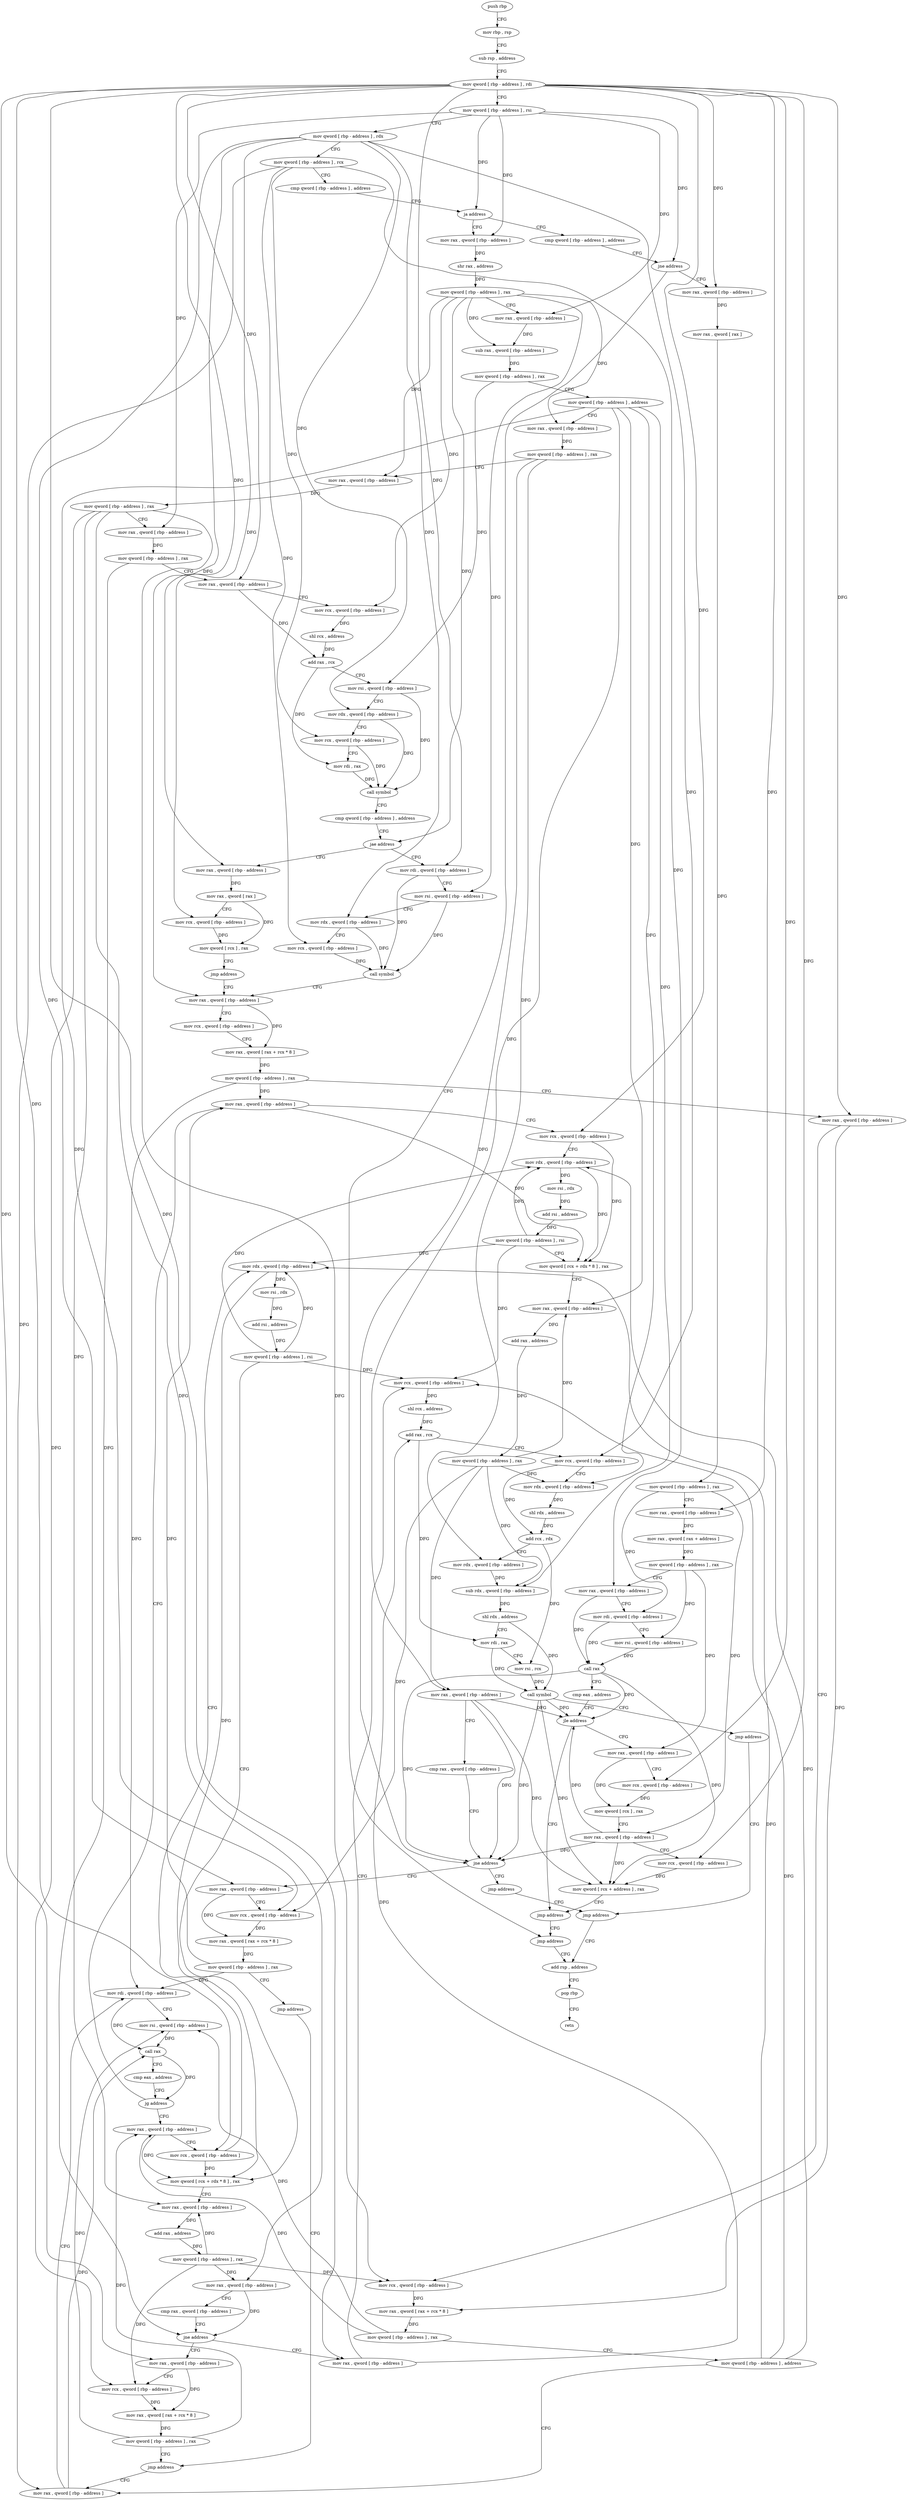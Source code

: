 digraph "func" {
"4290112" [label = "push rbp" ]
"4290113" [label = "mov rbp , rsp" ]
"4290116" [label = "sub rsp , address" ]
"4290123" [label = "mov qword [ rbp - address ] , rdi" ]
"4290127" [label = "mov qword [ rbp - address ] , rsi" ]
"4290131" [label = "mov qword [ rbp - address ] , rdx" ]
"4290135" [label = "mov qword [ rbp - address ] , rcx" ]
"4290139" [label = "cmp qword [ rbp - address ] , address" ]
"4290144" [label = "ja address" ]
"4290240" [label = "mov rax , qword [ rbp - address ]" ]
"4290150" [label = "cmp qword [ rbp - address ] , address" ]
"4290244" [label = "shr rax , address" ]
"4290248" [label = "mov qword [ rbp - address ] , rax" ]
"4290252" [label = "mov rax , qword [ rbp - address ]" ]
"4290256" [label = "sub rax , qword [ rbp - address ]" ]
"4290260" [label = "mov qword [ rbp - address ] , rax" ]
"4290264" [label = "mov qword [ rbp - address ] , address" ]
"4290272" [label = "mov rax , qword [ rbp - address ]" ]
"4290276" [label = "mov qword [ rbp - address ] , rax" ]
"4290280" [label = "mov rax , qword [ rbp - address ]" ]
"4290284" [label = "mov qword [ rbp - address ] , rax" ]
"4290288" [label = "mov rax , qword [ rbp - address ]" ]
"4290292" [label = "mov qword [ rbp - address ] , rax" ]
"4290296" [label = "mov rax , qword [ rbp - address ]" ]
"4290300" [label = "mov rcx , qword [ rbp - address ]" ]
"4290304" [label = "shl rcx , address" ]
"4290308" [label = "add rax , rcx" ]
"4290311" [label = "mov rsi , qword [ rbp - address ]" ]
"4290315" [label = "mov rdx , qword [ rbp - address ]" ]
"4290319" [label = "mov rcx , qword [ rbp - address ]" ]
"4290323" [label = "mov rdi , rax" ]
"4290326" [label = "call symbol" ]
"4290331" [label = "cmp qword [ rbp - address ] , address" ]
"4290336" [label = "jae address" ]
"4290361" [label = "mov rdi , qword [ rbp - address ]" ]
"4290342" [label = "mov rax , qword [ rbp - address ]" ]
"4290155" [label = "jne address" ]
"4290235" [label = "jmp address" ]
"4290161" [label = "mov rax , qword [ rbp - address ]" ]
"4290365" [label = "mov rsi , qword [ rbp - address ]" ]
"4290369" [label = "mov rdx , qword [ rbp - address ]" ]
"4290373" [label = "mov rcx , qword [ rbp - address ]" ]
"4290377" [label = "call symbol" ]
"4290382" [label = "mov rax , qword [ rbp - address ]" ]
"4290346" [label = "mov rax , qword [ rax ]" ]
"4290349" [label = "mov rcx , qword [ rbp - address ]" ]
"4290353" [label = "mov qword [ rcx ] , rax" ]
"4290356" [label = "jmp address" ]
"4290671" [label = "add rsp , address" ]
"4290165" [label = "mov rax , qword [ rax ]" ]
"4290168" [label = "mov qword [ rbp - address ] , rax" ]
"4290172" [label = "mov rax , qword [ rbp - address ]" ]
"4290176" [label = "mov rax , qword [ rax + address ]" ]
"4290180" [label = "mov qword [ rbp - address ] , rax" ]
"4290184" [label = "mov rax , qword [ rbp - address ]" ]
"4290188" [label = "mov rdi , qword [ rbp - address ]" ]
"4290192" [label = "mov rsi , qword [ rbp - address ]" ]
"4290196" [label = "call rax" ]
"4290198" [label = "cmp eax , address" ]
"4290201" [label = "jle address" ]
"4290230" [label = "jmp address" ]
"4290207" [label = "mov rax , qword [ rbp - address ]" ]
"4290529" [label = "mov rax , qword [ rbp - address ]" ]
"4290533" [label = "mov rcx , qword [ rbp - address ]" ]
"4290537" [label = "mov rdx , qword [ rbp - address ]" ]
"4290541" [label = "mov rsi , rdx" ]
"4290544" [label = "add rsi , address" ]
"4290551" [label = "mov qword [ rbp - address ] , rsi" ]
"4290555" [label = "mov qword [ rcx + rdx * 8 ] , rax" ]
"4290559" [label = "mov rax , qword [ rbp - address ]" ]
"4290563" [label = "add rax , address" ]
"4290569" [label = "mov qword [ rbp - address ] , rax" ]
"4290573" [label = "mov rax , qword [ rbp - address ]" ]
"4290577" [label = "cmp rax , qword [ rbp - address ]" ]
"4290581" [label = "jne address" ]
"4290645" [label = "mov rax , qword [ rbp - address ]" ]
"4290587" [label = "mov rax , qword [ rbp - address ]" ]
"4290445" [label = "mov rax , qword [ rbp - address ]" ]
"4290449" [label = "mov rcx , qword [ rbp - address ]" ]
"4290453" [label = "mov rdx , qword [ rbp - address ]" ]
"4290457" [label = "mov rsi , rdx" ]
"4290460" [label = "add rsi , address" ]
"4290467" [label = "mov qword [ rbp - address ] , rsi" ]
"4290471" [label = "mov qword [ rcx + rdx * 8 ] , rax" ]
"4290475" [label = "mov rax , qword [ rbp - address ]" ]
"4290479" [label = "add rax , address" ]
"4290485" [label = "mov qword [ rbp - address ] , rax" ]
"4290489" [label = "mov rax , qword [ rbp - address ]" ]
"4290493" [label = "cmp rax , qword [ rbp - address ]" ]
"4290497" [label = "jne address" ]
"4290508" [label = "mov rax , qword [ rbp - address ]" ]
"4290503" [label = "jmp address" ]
"4290386" [label = "mov rcx , qword [ rbp - address ]" ]
"4290390" [label = "mov rax , qword [ rax + rcx * 8 ]" ]
"4290394" [label = "mov qword [ rbp - address ] , rax" ]
"4290398" [label = "mov rax , qword [ rbp - address ]" ]
"4290402" [label = "mov rcx , qword [ rbp - address ]" ]
"4290406" [label = "mov rax , qword [ rax + rcx * 8 ]" ]
"4290410" [label = "mov qword [ rbp - address ] , rax" ]
"4290414" [label = "mov qword [ rbp - address ] , address" ]
"4290422" [label = "mov rax , qword [ rbp - address ]" ]
"4290678" [label = "pop rbp" ]
"4290679" [label = "retn" ]
"4290211" [label = "mov rcx , qword [ rbp - address ]" ]
"4290215" [label = "mov qword [ rcx ] , rax" ]
"4290218" [label = "mov rax , qword [ rbp - address ]" ]
"4290222" [label = "mov rcx , qword [ rbp - address ]" ]
"4290226" [label = "mov qword [ rcx + address ] , rax" ]
"4290649" [label = "mov rcx , qword [ rbp - address ]" ]
"4290653" [label = "mov rax , qword [ rax + rcx * 8 ]" ]
"4290657" [label = "mov qword [ rbp - address ] , rax" ]
"4290661" [label = "jmp address" ]
"4290591" [label = "mov rcx , qword [ rbp - address ]" ]
"4290595" [label = "shl rcx , address" ]
"4290599" [label = "add rax , rcx" ]
"4290602" [label = "mov rcx , qword [ rbp - address ]" ]
"4290606" [label = "mov rdx , qword [ rbp - address ]" ]
"4290610" [label = "shl rdx , address" ]
"4290614" [label = "add rcx , rdx" ]
"4290617" [label = "mov rdx , qword [ rbp - address ]" ]
"4290621" [label = "sub rdx , qword [ rbp - address ]" ]
"4290625" [label = "shl rdx , address" ]
"4290629" [label = "mov rdi , rax" ]
"4290632" [label = "mov rsi , rcx" ]
"4290635" [label = "call symbol" ]
"4290640" [label = "jmp address" ]
"4290666" [label = "jmp address" ]
"4290512" [label = "mov rcx , qword [ rbp - address ]" ]
"4290516" [label = "mov rax , qword [ rax + rcx * 8 ]" ]
"4290520" [label = "mov qword [ rbp - address ] , rax" ]
"4290524" [label = "jmp address" ]
"4290426" [label = "mov rdi , qword [ rbp - address ]" ]
"4290430" [label = "mov rsi , qword [ rbp - address ]" ]
"4290434" [label = "call rax" ]
"4290436" [label = "cmp eax , address" ]
"4290439" [label = "jg address" ]
"4290112" -> "4290113" [ label = "CFG" ]
"4290113" -> "4290116" [ label = "CFG" ]
"4290116" -> "4290123" [ label = "CFG" ]
"4290123" -> "4290127" [ label = "CFG" ]
"4290123" -> "4290296" [ label = "DFG" ]
"4290123" -> "4290361" [ label = "DFG" ]
"4290123" -> "4290342" [ label = "DFG" ]
"4290123" -> "4290161" [ label = "DFG" ]
"4290123" -> "4290172" [ label = "DFG" ]
"4290123" -> "4290398" [ label = "DFG" ]
"4290123" -> "4290211" [ label = "DFG" ]
"4290123" -> "4290222" [ label = "DFG" ]
"4290123" -> "4290533" [ label = "DFG" ]
"4290123" -> "4290449" [ label = "DFG" ]
"4290123" -> "4290645" [ label = "DFG" ]
"4290123" -> "4290587" [ label = "DFG" ]
"4290127" -> "4290131" [ label = "CFG" ]
"4290127" -> "4290144" [ label = "DFG" ]
"4290127" -> "4290240" [ label = "DFG" ]
"4290127" -> "4290252" [ label = "DFG" ]
"4290127" -> "4290288" [ label = "DFG" ]
"4290127" -> "4290155" [ label = "DFG" ]
"4290131" -> "4290135" [ label = "CFG" ]
"4290131" -> "4290315" [ label = "DFG" ]
"4290131" -> "4290369" [ label = "DFG" ]
"4290131" -> "4290349" [ label = "DFG" ]
"4290131" -> "4290382" [ label = "DFG" ]
"4290131" -> "4290602" [ label = "DFG" ]
"4290131" -> "4290508" [ label = "DFG" ]
"4290135" -> "4290139" [ label = "CFG" ]
"4290135" -> "4290319" [ label = "DFG" ]
"4290135" -> "4290373" [ label = "DFG" ]
"4290135" -> "4290184" [ label = "DFG" ]
"4290135" -> "4290422" [ label = "DFG" ]
"4290139" -> "4290144" [ label = "CFG" ]
"4290144" -> "4290240" [ label = "CFG" ]
"4290144" -> "4290150" [ label = "CFG" ]
"4290240" -> "4290244" [ label = "DFG" ]
"4290150" -> "4290155" [ label = "CFG" ]
"4290244" -> "4290248" [ label = "DFG" ]
"4290248" -> "4290252" [ label = "CFG" ]
"4290248" -> "4290256" [ label = "DFG" ]
"4290248" -> "4290272" [ label = "DFG" ]
"4290248" -> "4290280" [ label = "DFG" ]
"4290248" -> "4290300" [ label = "DFG" ]
"4290248" -> "4290336" [ label = "DFG" ]
"4290248" -> "4290365" [ label = "DFG" ]
"4290252" -> "4290256" [ label = "DFG" ]
"4290256" -> "4290260" [ label = "DFG" ]
"4290260" -> "4290264" [ label = "CFG" ]
"4290260" -> "4290311" [ label = "DFG" ]
"4290264" -> "4290272" [ label = "CFG" ]
"4290264" -> "4290475" [ label = "DFG" ]
"4290264" -> "4290489" [ label = "DFG" ]
"4290264" -> "4290606" [ label = "DFG" ]
"4290264" -> "4290621" [ label = "DFG" ]
"4290264" -> "4290512" [ label = "DFG" ]
"4290272" -> "4290276" [ label = "DFG" ]
"4290276" -> "4290280" [ label = "CFG" ]
"4290276" -> "4290497" [ label = "DFG" ]
"4290276" -> "4290617" [ label = "DFG" ]
"4290280" -> "4290284" [ label = "DFG" ]
"4290284" -> "4290288" [ label = "CFG" ]
"4290284" -> "4290402" [ label = "DFG" ]
"4290284" -> "4290559" [ label = "DFG" ]
"4290284" -> "4290573" [ label = "DFG" ]
"4290284" -> "4290649" [ label = "DFG" ]
"4290288" -> "4290292" [ label = "DFG" ]
"4290292" -> "4290296" [ label = "CFG" ]
"4290292" -> "4290581" [ label = "DFG" ]
"4290296" -> "4290300" [ label = "CFG" ]
"4290296" -> "4290308" [ label = "DFG" ]
"4290300" -> "4290304" [ label = "DFG" ]
"4290304" -> "4290308" [ label = "DFG" ]
"4290308" -> "4290311" [ label = "CFG" ]
"4290308" -> "4290323" [ label = "DFG" ]
"4290311" -> "4290315" [ label = "CFG" ]
"4290311" -> "4290326" [ label = "DFG" ]
"4290315" -> "4290319" [ label = "CFG" ]
"4290315" -> "4290326" [ label = "DFG" ]
"4290319" -> "4290323" [ label = "CFG" ]
"4290319" -> "4290326" [ label = "DFG" ]
"4290323" -> "4290326" [ label = "DFG" ]
"4290326" -> "4290331" [ label = "CFG" ]
"4290331" -> "4290336" [ label = "CFG" ]
"4290336" -> "4290361" [ label = "CFG" ]
"4290336" -> "4290342" [ label = "CFG" ]
"4290361" -> "4290365" [ label = "CFG" ]
"4290361" -> "4290377" [ label = "DFG" ]
"4290342" -> "4290346" [ label = "DFG" ]
"4290155" -> "4290235" [ label = "CFG" ]
"4290155" -> "4290161" [ label = "CFG" ]
"4290235" -> "4290671" [ label = "CFG" ]
"4290161" -> "4290165" [ label = "DFG" ]
"4290365" -> "4290369" [ label = "CFG" ]
"4290365" -> "4290377" [ label = "DFG" ]
"4290369" -> "4290373" [ label = "CFG" ]
"4290369" -> "4290377" [ label = "DFG" ]
"4290373" -> "4290377" [ label = "DFG" ]
"4290377" -> "4290382" [ label = "CFG" ]
"4290382" -> "4290386" [ label = "CFG" ]
"4290382" -> "4290390" [ label = "DFG" ]
"4290346" -> "4290349" [ label = "CFG" ]
"4290346" -> "4290353" [ label = "DFG" ]
"4290349" -> "4290353" [ label = "DFG" ]
"4290353" -> "4290356" [ label = "CFG" ]
"4290356" -> "4290382" [ label = "CFG" ]
"4290671" -> "4290678" [ label = "CFG" ]
"4290165" -> "4290168" [ label = "DFG" ]
"4290168" -> "4290172" [ label = "CFG" ]
"4290168" -> "4290188" [ label = "DFG" ]
"4290168" -> "4290218" [ label = "DFG" ]
"4290172" -> "4290176" [ label = "DFG" ]
"4290176" -> "4290180" [ label = "DFG" ]
"4290180" -> "4290184" [ label = "CFG" ]
"4290180" -> "4290192" [ label = "DFG" ]
"4290180" -> "4290207" [ label = "DFG" ]
"4290184" -> "4290188" [ label = "CFG" ]
"4290184" -> "4290196" [ label = "DFG" ]
"4290188" -> "4290192" [ label = "CFG" ]
"4290188" -> "4290196" [ label = "DFG" ]
"4290192" -> "4290196" [ label = "DFG" ]
"4290196" -> "4290198" [ label = "CFG" ]
"4290196" -> "4290201" [ label = "DFG" ]
"4290196" -> "4290226" [ label = "DFG" ]
"4290196" -> "4290497" [ label = "DFG" ]
"4290198" -> "4290201" [ label = "CFG" ]
"4290201" -> "4290230" [ label = "CFG" ]
"4290201" -> "4290207" [ label = "CFG" ]
"4290230" -> "4290235" [ label = "CFG" ]
"4290207" -> "4290211" [ label = "CFG" ]
"4290207" -> "4290215" [ label = "DFG" ]
"4290529" -> "4290533" [ label = "CFG" ]
"4290529" -> "4290555" [ label = "DFG" ]
"4290533" -> "4290537" [ label = "CFG" ]
"4290533" -> "4290555" [ label = "DFG" ]
"4290537" -> "4290541" [ label = "DFG" ]
"4290537" -> "4290555" [ label = "DFG" ]
"4290541" -> "4290544" [ label = "DFG" ]
"4290544" -> "4290551" [ label = "DFG" ]
"4290551" -> "4290555" [ label = "CFG" ]
"4290551" -> "4290537" [ label = "DFG" ]
"4290551" -> "4290453" [ label = "DFG" ]
"4290551" -> "4290591" [ label = "DFG" ]
"4290555" -> "4290559" [ label = "CFG" ]
"4290559" -> "4290563" [ label = "DFG" ]
"4290563" -> "4290569" [ label = "DFG" ]
"4290569" -> "4290573" [ label = "DFG" ]
"4290569" -> "4290402" [ label = "DFG" ]
"4290569" -> "4290559" [ label = "DFG" ]
"4290569" -> "4290649" [ label = "DFG" ]
"4290573" -> "4290577" [ label = "CFG" ]
"4290573" -> "4290581" [ label = "DFG" ]
"4290577" -> "4290581" [ label = "CFG" ]
"4290581" -> "4290645" [ label = "CFG" ]
"4290581" -> "4290587" [ label = "CFG" ]
"4290645" -> "4290649" [ label = "CFG" ]
"4290645" -> "4290653" [ label = "DFG" ]
"4290587" -> "4290591" [ label = "CFG" ]
"4290587" -> "4290599" [ label = "DFG" ]
"4290445" -> "4290449" [ label = "CFG" ]
"4290445" -> "4290471" [ label = "DFG" ]
"4290449" -> "4290453" [ label = "CFG" ]
"4290449" -> "4290471" [ label = "DFG" ]
"4290453" -> "4290457" [ label = "DFG" ]
"4290453" -> "4290471" [ label = "DFG" ]
"4290457" -> "4290460" [ label = "DFG" ]
"4290460" -> "4290467" [ label = "DFG" ]
"4290467" -> "4290471" [ label = "CFG" ]
"4290467" -> "4290537" [ label = "DFG" ]
"4290467" -> "4290453" [ label = "DFG" ]
"4290467" -> "4290591" [ label = "DFG" ]
"4290471" -> "4290475" [ label = "CFG" ]
"4290475" -> "4290479" [ label = "DFG" ]
"4290479" -> "4290485" [ label = "DFG" ]
"4290485" -> "4290489" [ label = "DFG" ]
"4290485" -> "4290475" [ label = "DFG" ]
"4290485" -> "4290606" [ label = "DFG" ]
"4290485" -> "4290621" [ label = "DFG" ]
"4290485" -> "4290512" [ label = "DFG" ]
"4290489" -> "4290493" [ label = "CFG" ]
"4290489" -> "4290201" [ label = "DFG" ]
"4290489" -> "4290226" [ label = "DFG" ]
"4290489" -> "4290497" [ label = "DFG" ]
"4290493" -> "4290497" [ label = "CFG" ]
"4290497" -> "4290508" [ label = "CFG" ]
"4290497" -> "4290503" [ label = "CFG" ]
"4290508" -> "4290512" [ label = "CFG" ]
"4290508" -> "4290516" [ label = "DFG" ]
"4290503" -> "4290666" [ label = "CFG" ]
"4290386" -> "4290390" [ label = "CFG" ]
"4290390" -> "4290394" [ label = "DFG" ]
"4290394" -> "4290398" [ label = "CFG" ]
"4290394" -> "4290426" [ label = "DFG" ]
"4290394" -> "4290445" [ label = "DFG" ]
"4290398" -> "4290402" [ label = "CFG" ]
"4290398" -> "4290406" [ label = "DFG" ]
"4290402" -> "4290406" [ label = "DFG" ]
"4290406" -> "4290410" [ label = "DFG" ]
"4290410" -> "4290414" [ label = "CFG" ]
"4290410" -> "4290430" [ label = "DFG" ]
"4290410" -> "4290529" [ label = "DFG" ]
"4290414" -> "4290422" [ label = "CFG" ]
"4290414" -> "4290537" [ label = "DFG" ]
"4290414" -> "4290453" [ label = "DFG" ]
"4290414" -> "4290591" [ label = "DFG" ]
"4290422" -> "4290426" [ label = "CFG" ]
"4290422" -> "4290434" [ label = "DFG" ]
"4290678" -> "4290679" [ label = "CFG" ]
"4290211" -> "4290215" [ label = "DFG" ]
"4290215" -> "4290218" [ label = "CFG" ]
"4290218" -> "4290222" [ label = "CFG" ]
"4290218" -> "4290201" [ label = "DFG" ]
"4290218" -> "4290226" [ label = "DFG" ]
"4290218" -> "4290497" [ label = "DFG" ]
"4290222" -> "4290226" [ label = "DFG" ]
"4290226" -> "4290230" [ label = "CFG" ]
"4290649" -> "4290653" [ label = "DFG" ]
"4290653" -> "4290657" [ label = "DFG" ]
"4290657" -> "4290661" [ label = "CFG" ]
"4290657" -> "4290430" [ label = "DFG" ]
"4290657" -> "4290529" [ label = "DFG" ]
"4290661" -> "4290422" [ label = "CFG" ]
"4290591" -> "4290595" [ label = "DFG" ]
"4290595" -> "4290599" [ label = "DFG" ]
"4290599" -> "4290602" [ label = "CFG" ]
"4290599" -> "4290629" [ label = "DFG" ]
"4290602" -> "4290606" [ label = "CFG" ]
"4290602" -> "4290614" [ label = "DFG" ]
"4290606" -> "4290610" [ label = "DFG" ]
"4290610" -> "4290614" [ label = "DFG" ]
"4290614" -> "4290617" [ label = "CFG" ]
"4290614" -> "4290632" [ label = "DFG" ]
"4290617" -> "4290621" [ label = "DFG" ]
"4290621" -> "4290625" [ label = "DFG" ]
"4290625" -> "4290629" [ label = "CFG" ]
"4290625" -> "4290635" [ label = "DFG" ]
"4290629" -> "4290632" [ label = "CFG" ]
"4290629" -> "4290635" [ label = "DFG" ]
"4290632" -> "4290635" [ label = "DFG" ]
"4290635" -> "4290640" [ label = "CFG" ]
"4290635" -> "4290201" [ label = "DFG" ]
"4290635" -> "4290226" [ label = "DFG" ]
"4290635" -> "4290497" [ label = "DFG" ]
"4290640" -> "4290666" [ label = "CFG" ]
"4290666" -> "4290671" [ label = "CFG" ]
"4290512" -> "4290516" [ label = "DFG" ]
"4290516" -> "4290520" [ label = "DFG" ]
"4290520" -> "4290524" [ label = "CFG" ]
"4290520" -> "4290426" [ label = "DFG" ]
"4290520" -> "4290445" [ label = "DFG" ]
"4290524" -> "4290661" [ label = "CFG" ]
"4290426" -> "4290430" [ label = "CFG" ]
"4290426" -> "4290434" [ label = "DFG" ]
"4290430" -> "4290434" [ label = "DFG" ]
"4290434" -> "4290436" [ label = "CFG" ]
"4290434" -> "4290439" [ label = "DFG" ]
"4290436" -> "4290439" [ label = "CFG" ]
"4290439" -> "4290529" [ label = "CFG" ]
"4290439" -> "4290445" [ label = "CFG" ]
}
